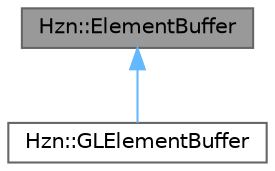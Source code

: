 digraph "Hzn::ElementBuffer"
{
 // LATEX_PDF_SIZE
  bgcolor="transparent";
  edge [fontname=Helvetica,fontsize=10,labelfontname=Helvetica,labelfontsize=10];
  node [fontname=Helvetica,fontsize=10,shape=box,height=0.2,width=0.4];
  Node1 [label="Hzn::ElementBuffer",height=0.2,width=0.4,color="gray40", fillcolor="grey60", style="filled", fontcolor="black",tooltip="An Element Buffer represents the order in which, the vertices from a Vertex Buffer should be used to ..."];
  Node1 -> Node2 [dir="back",color="steelblue1",style="solid"];
  Node2 [label="Hzn::GLElementBuffer",height=0.2,width=0.4,color="gray40", fillcolor="white", style="filled",URL="$class_hzn_1_1_g_l_element_buffer.html",tooltip=" "];
}

